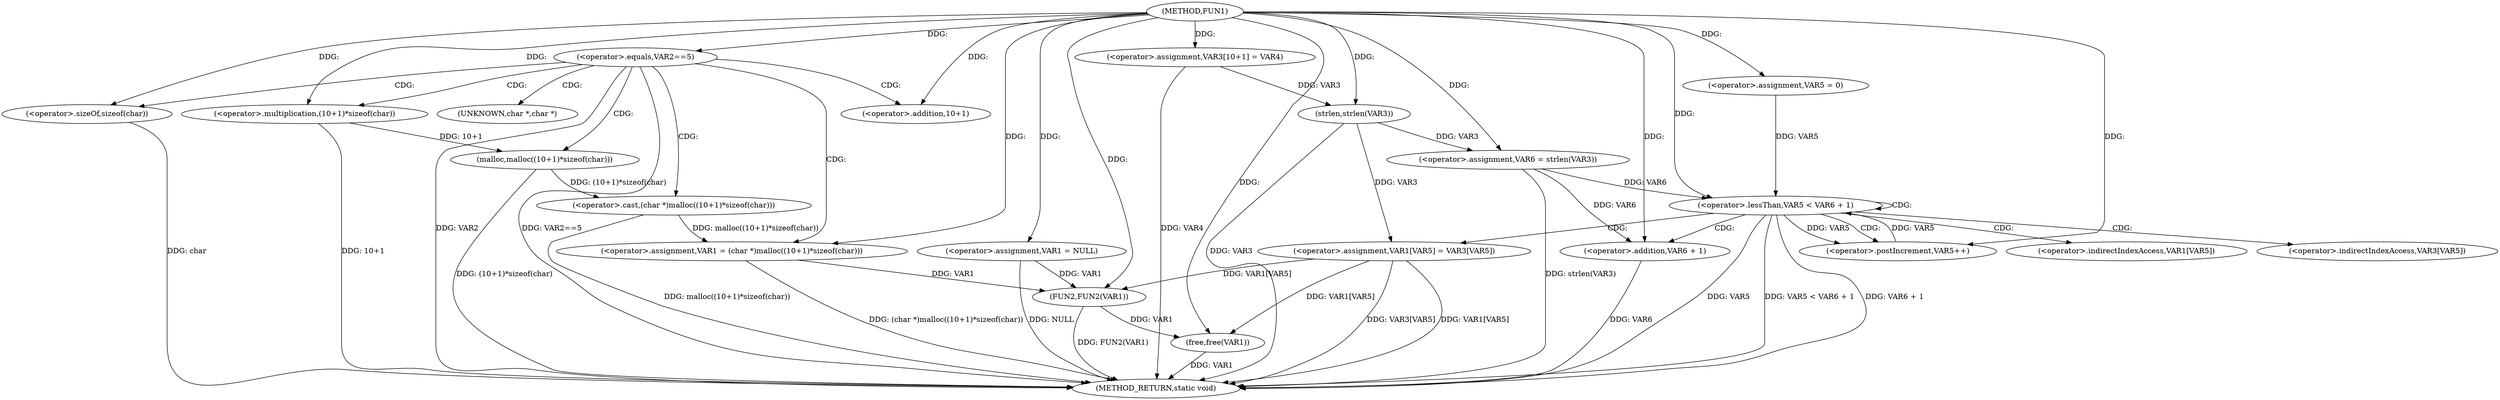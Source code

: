 digraph FUN1 {  
"1000100" [label = "(METHOD,FUN1)" ]
"1000156" [label = "(METHOD_RETURN,static void)" ]
"1000103" [label = "(<operator>.assignment,VAR1 = NULL)" ]
"1000107" [label = "(<operator>.equals,VAR2==5)" ]
"1000111" [label = "(<operator>.assignment,VAR1 = (char *)malloc((10+1)*sizeof(char)))" ]
"1000113" [label = "(<operator>.cast,(char *)malloc((10+1)*sizeof(char)))" ]
"1000115" [label = "(malloc,malloc((10+1)*sizeof(char)))" ]
"1000116" [label = "(<operator>.multiplication,(10+1)*sizeof(char))" ]
"1000117" [label = "(<operator>.addition,10+1)" ]
"1000120" [label = "(<operator>.sizeOf,sizeof(char))" ]
"1000124" [label = "(<operator>.assignment,VAR3[10+1] = VAR4)" ]
"1000129" [label = "(<operator>.assignment,VAR6 = strlen(VAR3))" ]
"1000131" [label = "(strlen,strlen(VAR3))" ]
"1000134" [label = "(<operator>.assignment,VAR5 = 0)" ]
"1000137" [label = "(<operator>.lessThan,VAR5 < VAR6 + 1)" ]
"1000139" [label = "(<operator>.addition,VAR6 + 1)" ]
"1000142" [label = "(<operator>.postIncrement,VAR5++)" ]
"1000145" [label = "(<operator>.assignment,VAR1[VAR5] = VAR3[VAR5])" ]
"1000152" [label = "(FUN2,FUN2(VAR1))" ]
"1000154" [label = "(free,free(VAR1))" ]
"1000114" [label = "(UNKNOWN,char *,char *)" ]
"1000146" [label = "(<operator>.indirectIndexAccess,VAR1[VAR5])" ]
"1000149" [label = "(<operator>.indirectIndexAccess,VAR3[VAR5])" ]
  "1000116" -> "1000156"  [ label = "DDG: 10+1"] 
  "1000124" -> "1000156"  [ label = "DDG: VAR4"] 
  "1000107" -> "1000156"  [ label = "DDG: VAR2"] 
  "1000107" -> "1000156"  [ label = "DDG: VAR2==5"] 
  "1000103" -> "1000156"  [ label = "DDG: NULL"] 
  "1000145" -> "1000156"  [ label = "DDG: VAR3[VAR5]"] 
  "1000137" -> "1000156"  [ label = "DDG: VAR5"] 
  "1000145" -> "1000156"  [ label = "DDG: VAR1[VAR5]"] 
  "1000137" -> "1000156"  [ label = "DDG: VAR5 < VAR6 + 1"] 
  "1000131" -> "1000156"  [ label = "DDG: VAR3"] 
  "1000137" -> "1000156"  [ label = "DDG: VAR6 + 1"] 
  "1000139" -> "1000156"  [ label = "DDG: VAR6"] 
  "1000152" -> "1000156"  [ label = "DDG: FUN2(VAR1)"] 
  "1000154" -> "1000156"  [ label = "DDG: VAR1"] 
  "1000113" -> "1000156"  [ label = "DDG: malloc((10+1)*sizeof(char))"] 
  "1000120" -> "1000156"  [ label = "DDG: char"] 
  "1000111" -> "1000156"  [ label = "DDG: (char *)malloc((10+1)*sizeof(char))"] 
  "1000115" -> "1000156"  [ label = "DDG: (10+1)*sizeof(char)"] 
  "1000129" -> "1000156"  [ label = "DDG: strlen(VAR3)"] 
  "1000100" -> "1000103"  [ label = "DDG: "] 
  "1000100" -> "1000107"  [ label = "DDG: "] 
  "1000113" -> "1000111"  [ label = "DDG: malloc((10+1)*sizeof(char))"] 
  "1000100" -> "1000111"  [ label = "DDG: "] 
  "1000115" -> "1000113"  [ label = "DDG: (10+1)*sizeof(char)"] 
  "1000116" -> "1000115"  [ label = "DDG: 10+1"] 
  "1000100" -> "1000116"  [ label = "DDG: "] 
  "1000100" -> "1000117"  [ label = "DDG: "] 
  "1000100" -> "1000120"  [ label = "DDG: "] 
  "1000100" -> "1000124"  [ label = "DDG: "] 
  "1000131" -> "1000129"  [ label = "DDG: VAR3"] 
  "1000100" -> "1000129"  [ label = "DDG: "] 
  "1000124" -> "1000131"  [ label = "DDG: VAR3"] 
  "1000100" -> "1000131"  [ label = "DDG: "] 
  "1000100" -> "1000134"  [ label = "DDG: "] 
  "1000134" -> "1000137"  [ label = "DDG: VAR5"] 
  "1000142" -> "1000137"  [ label = "DDG: VAR5"] 
  "1000100" -> "1000137"  [ label = "DDG: "] 
  "1000129" -> "1000137"  [ label = "DDG: VAR6"] 
  "1000129" -> "1000139"  [ label = "DDG: VAR6"] 
  "1000100" -> "1000139"  [ label = "DDG: "] 
  "1000137" -> "1000142"  [ label = "DDG: VAR5"] 
  "1000100" -> "1000142"  [ label = "DDG: "] 
  "1000131" -> "1000145"  [ label = "DDG: VAR3"] 
  "1000103" -> "1000152"  [ label = "DDG: VAR1"] 
  "1000111" -> "1000152"  [ label = "DDG: VAR1"] 
  "1000145" -> "1000152"  [ label = "DDG: VAR1[VAR5]"] 
  "1000100" -> "1000152"  [ label = "DDG: "] 
  "1000152" -> "1000154"  [ label = "DDG: VAR1"] 
  "1000145" -> "1000154"  [ label = "DDG: VAR1[VAR5]"] 
  "1000100" -> "1000154"  [ label = "DDG: "] 
  "1000107" -> "1000116"  [ label = "CDG: "] 
  "1000107" -> "1000120"  [ label = "CDG: "] 
  "1000107" -> "1000117"  [ label = "CDG: "] 
  "1000107" -> "1000113"  [ label = "CDG: "] 
  "1000107" -> "1000111"  [ label = "CDG: "] 
  "1000107" -> "1000114"  [ label = "CDG: "] 
  "1000107" -> "1000115"  [ label = "CDG: "] 
  "1000137" -> "1000142"  [ label = "CDG: "] 
  "1000137" -> "1000137"  [ label = "CDG: "] 
  "1000137" -> "1000145"  [ label = "CDG: "] 
  "1000137" -> "1000139"  [ label = "CDG: "] 
  "1000137" -> "1000146"  [ label = "CDG: "] 
  "1000137" -> "1000149"  [ label = "CDG: "] 
}
